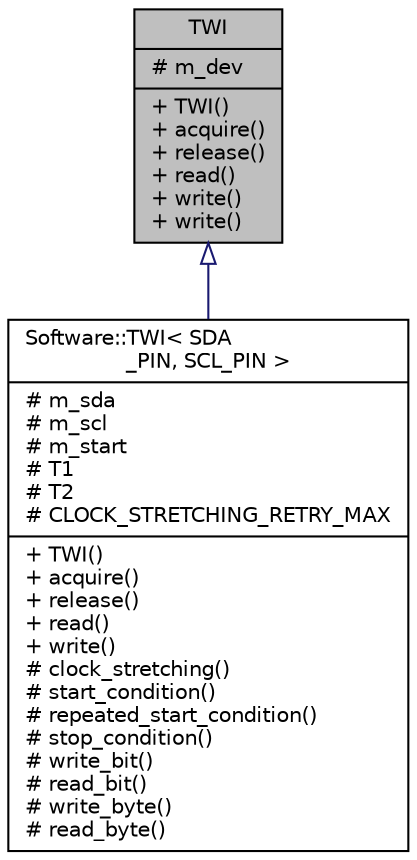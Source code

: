 digraph "TWI"
{
  edge [fontname="Helvetica",fontsize="10",labelfontname="Helvetica",labelfontsize="10"];
  node [fontname="Helvetica",fontsize="10",shape=record];
  Node1 [label="{TWI\n|# m_dev\l|+ TWI()\l+ acquire()\l+ release()\l+ read()\l+ write()\l+ write()\l}",height=0.2,width=0.4,color="black", fillcolor="grey75", style="filled", fontcolor="black"];
  Node1 -> Node2 [dir="back",color="midnightblue",fontsize="10",style="solid",arrowtail="onormal",fontname="Helvetica"];
  Node2 [label="{Software::TWI\< SDA\l_PIN, SCL_PIN \>\n|# m_sda\l# m_scl\l# m_start\l# T1\l# T2\l# CLOCK_STRETCHING_RETRY_MAX\l|+ TWI()\l+ acquire()\l+ release()\l+ read()\l+ write()\l# clock_stretching()\l# start_condition()\l# repeated_start_condition()\l# stop_condition()\l# write_bit()\l# read_bit()\l# write_byte()\l# read_byte()\l}",height=0.2,width=0.4,color="black", fillcolor="white", style="filled",URL="$d0/dd0/classSoftware_1_1TWI.html"];
}
